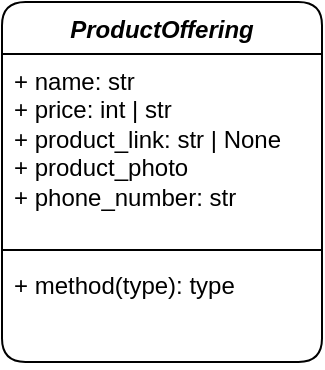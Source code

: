 <mxfile version="23.1.2" type="github">
  <diagram name="Страница — 1" id="pZoQ7-Hj0ifQlHyh5y32">
    <mxGraphModel dx="808" dy="424" grid="1" gridSize="10" guides="1" tooltips="1" connect="1" arrows="1" fold="1" page="1" pageScale="1" pageWidth="827" pageHeight="1169" math="0" shadow="0">
      <root>
        <mxCell id="0" />
        <mxCell id="1" parent="0" />
        <mxCell id="B8Lg69iAzl3-rLH96Pmi-1" value="&lt;i&gt;ProductOffering&lt;/i&gt;" style="swimlane;fontStyle=1;align=center;verticalAlign=top;childLayout=stackLayout;horizontal=1;startSize=26;horizontalStack=0;resizeParent=1;resizeParentMax=0;resizeLast=0;collapsible=1;marginBottom=0;whiteSpace=wrap;html=1;rounded=1;" vertex="1" parent="1">
          <mxGeometry x="330" y="240" width="160" height="180" as="geometry" />
        </mxCell>
        <mxCell id="B8Lg69iAzl3-rLH96Pmi-2" value="+ name: str&lt;br&gt;+ price: int | str&lt;br&gt;+ product_link: str | None&lt;br&gt;+ product_photo&lt;br&gt;+ phone_number: str&lt;br&gt;" style="text;strokeColor=none;fillColor=none;align=left;verticalAlign=top;spacingLeft=4;spacingRight=4;overflow=hidden;rotatable=0;points=[[0,0.5],[1,0.5]];portConstraint=eastwest;whiteSpace=wrap;html=1;" vertex="1" parent="B8Lg69iAzl3-rLH96Pmi-1">
          <mxGeometry y="26" width="160" height="94" as="geometry" />
        </mxCell>
        <mxCell id="B8Lg69iAzl3-rLH96Pmi-3" value="" style="line;strokeWidth=1;fillColor=none;align=left;verticalAlign=middle;spacingTop=-1;spacingLeft=3;spacingRight=3;rotatable=0;labelPosition=right;points=[];portConstraint=eastwest;strokeColor=inherit;" vertex="1" parent="B8Lg69iAzl3-rLH96Pmi-1">
          <mxGeometry y="120" width="160" height="8" as="geometry" />
        </mxCell>
        <mxCell id="B8Lg69iAzl3-rLH96Pmi-4" value="+ method(type): type" style="text;strokeColor=none;fillColor=none;align=left;verticalAlign=top;spacingLeft=4;spacingRight=4;overflow=hidden;rotatable=0;points=[[0,0.5],[1,0.5]];portConstraint=eastwest;whiteSpace=wrap;html=1;" vertex="1" parent="B8Lg69iAzl3-rLH96Pmi-1">
          <mxGeometry y="128" width="160" height="52" as="geometry" />
        </mxCell>
      </root>
    </mxGraphModel>
  </diagram>
</mxfile>
